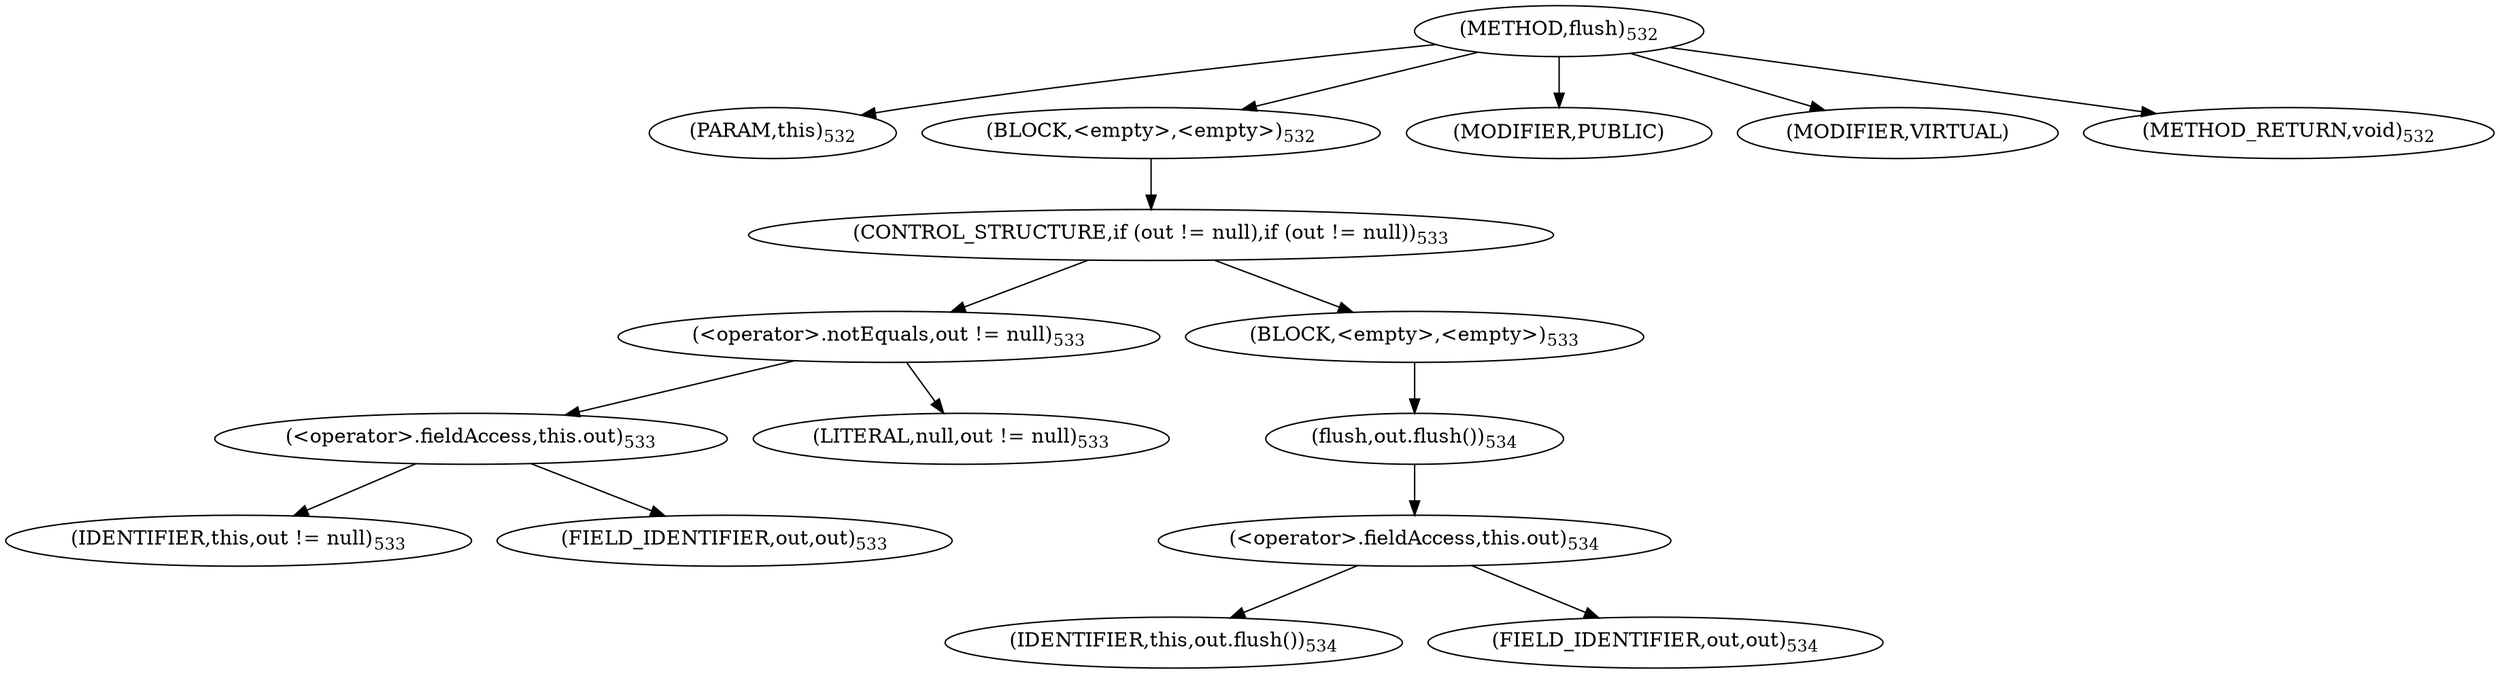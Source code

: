 digraph "flush" {  
"1136" [label = <(METHOD,flush)<SUB>532</SUB>> ]
"1137" [label = <(PARAM,this)<SUB>532</SUB>> ]
"1138" [label = <(BLOCK,&lt;empty&gt;,&lt;empty&gt;)<SUB>532</SUB>> ]
"1139" [label = <(CONTROL_STRUCTURE,if (out != null),if (out != null))<SUB>533</SUB>> ]
"1140" [label = <(&lt;operator&gt;.notEquals,out != null)<SUB>533</SUB>> ]
"1141" [label = <(&lt;operator&gt;.fieldAccess,this.out)<SUB>533</SUB>> ]
"1142" [label = <(IDENTIFIER,this,out != null)<SUB>533</SUB>> ]
"1143" [label = <(FIELD_IDENTIFIER,out,out)<SUB>533</SUB>> ]
"1144" [label = <(LITERAL,null,out != null)<SUB>533</SUB>> ]
"1145" [label = <(BLOCK,&lt;empty&gt;,&lt;empty&gt;)<SUB>533</SUB>> ]
"1146" [label = <(flush,out.flush())<SUB>534</SUB>> ]
"1147" [label = <(&lt;operator&gt;.fieldAccess,this.out)<SUB>534</SUB>> ]
"1148" [label = <(IDENTIFIER,this,out.flush())<SUB>534</SUB>> ]
"1149" [label = <(FIELD_IDENTIFIER,out,out)<SUB>534</SUB>> ]
"1150" [label = <(MODIFIER,PUBLIC)> ]
"1151" [label = <(MODIFIER,VIRTUAL)> ]
"1152" [label = <(METHOD_RETURN,void)<SUB>532</SUB>> ]
  "1136" -> "1137" 
  "1136" -> "1138" 
  "1136" -> "1150" 
  "1136" -> "1151" 
  "1136" -> "1152" 
  "1138" -> "1139" 
  "1139" -> "1140" 
  "1139" -> "1145" 
  "1140" -> "1141" 
  "1140" -> "1144" 
  "1141" -> "1142" 
  "1141" -> "1143" 
  "1145" -> "1146" 
  "1146" -> "1147" 
  "1147" -> "1148" 
  "1147" -> "1149" 
}
